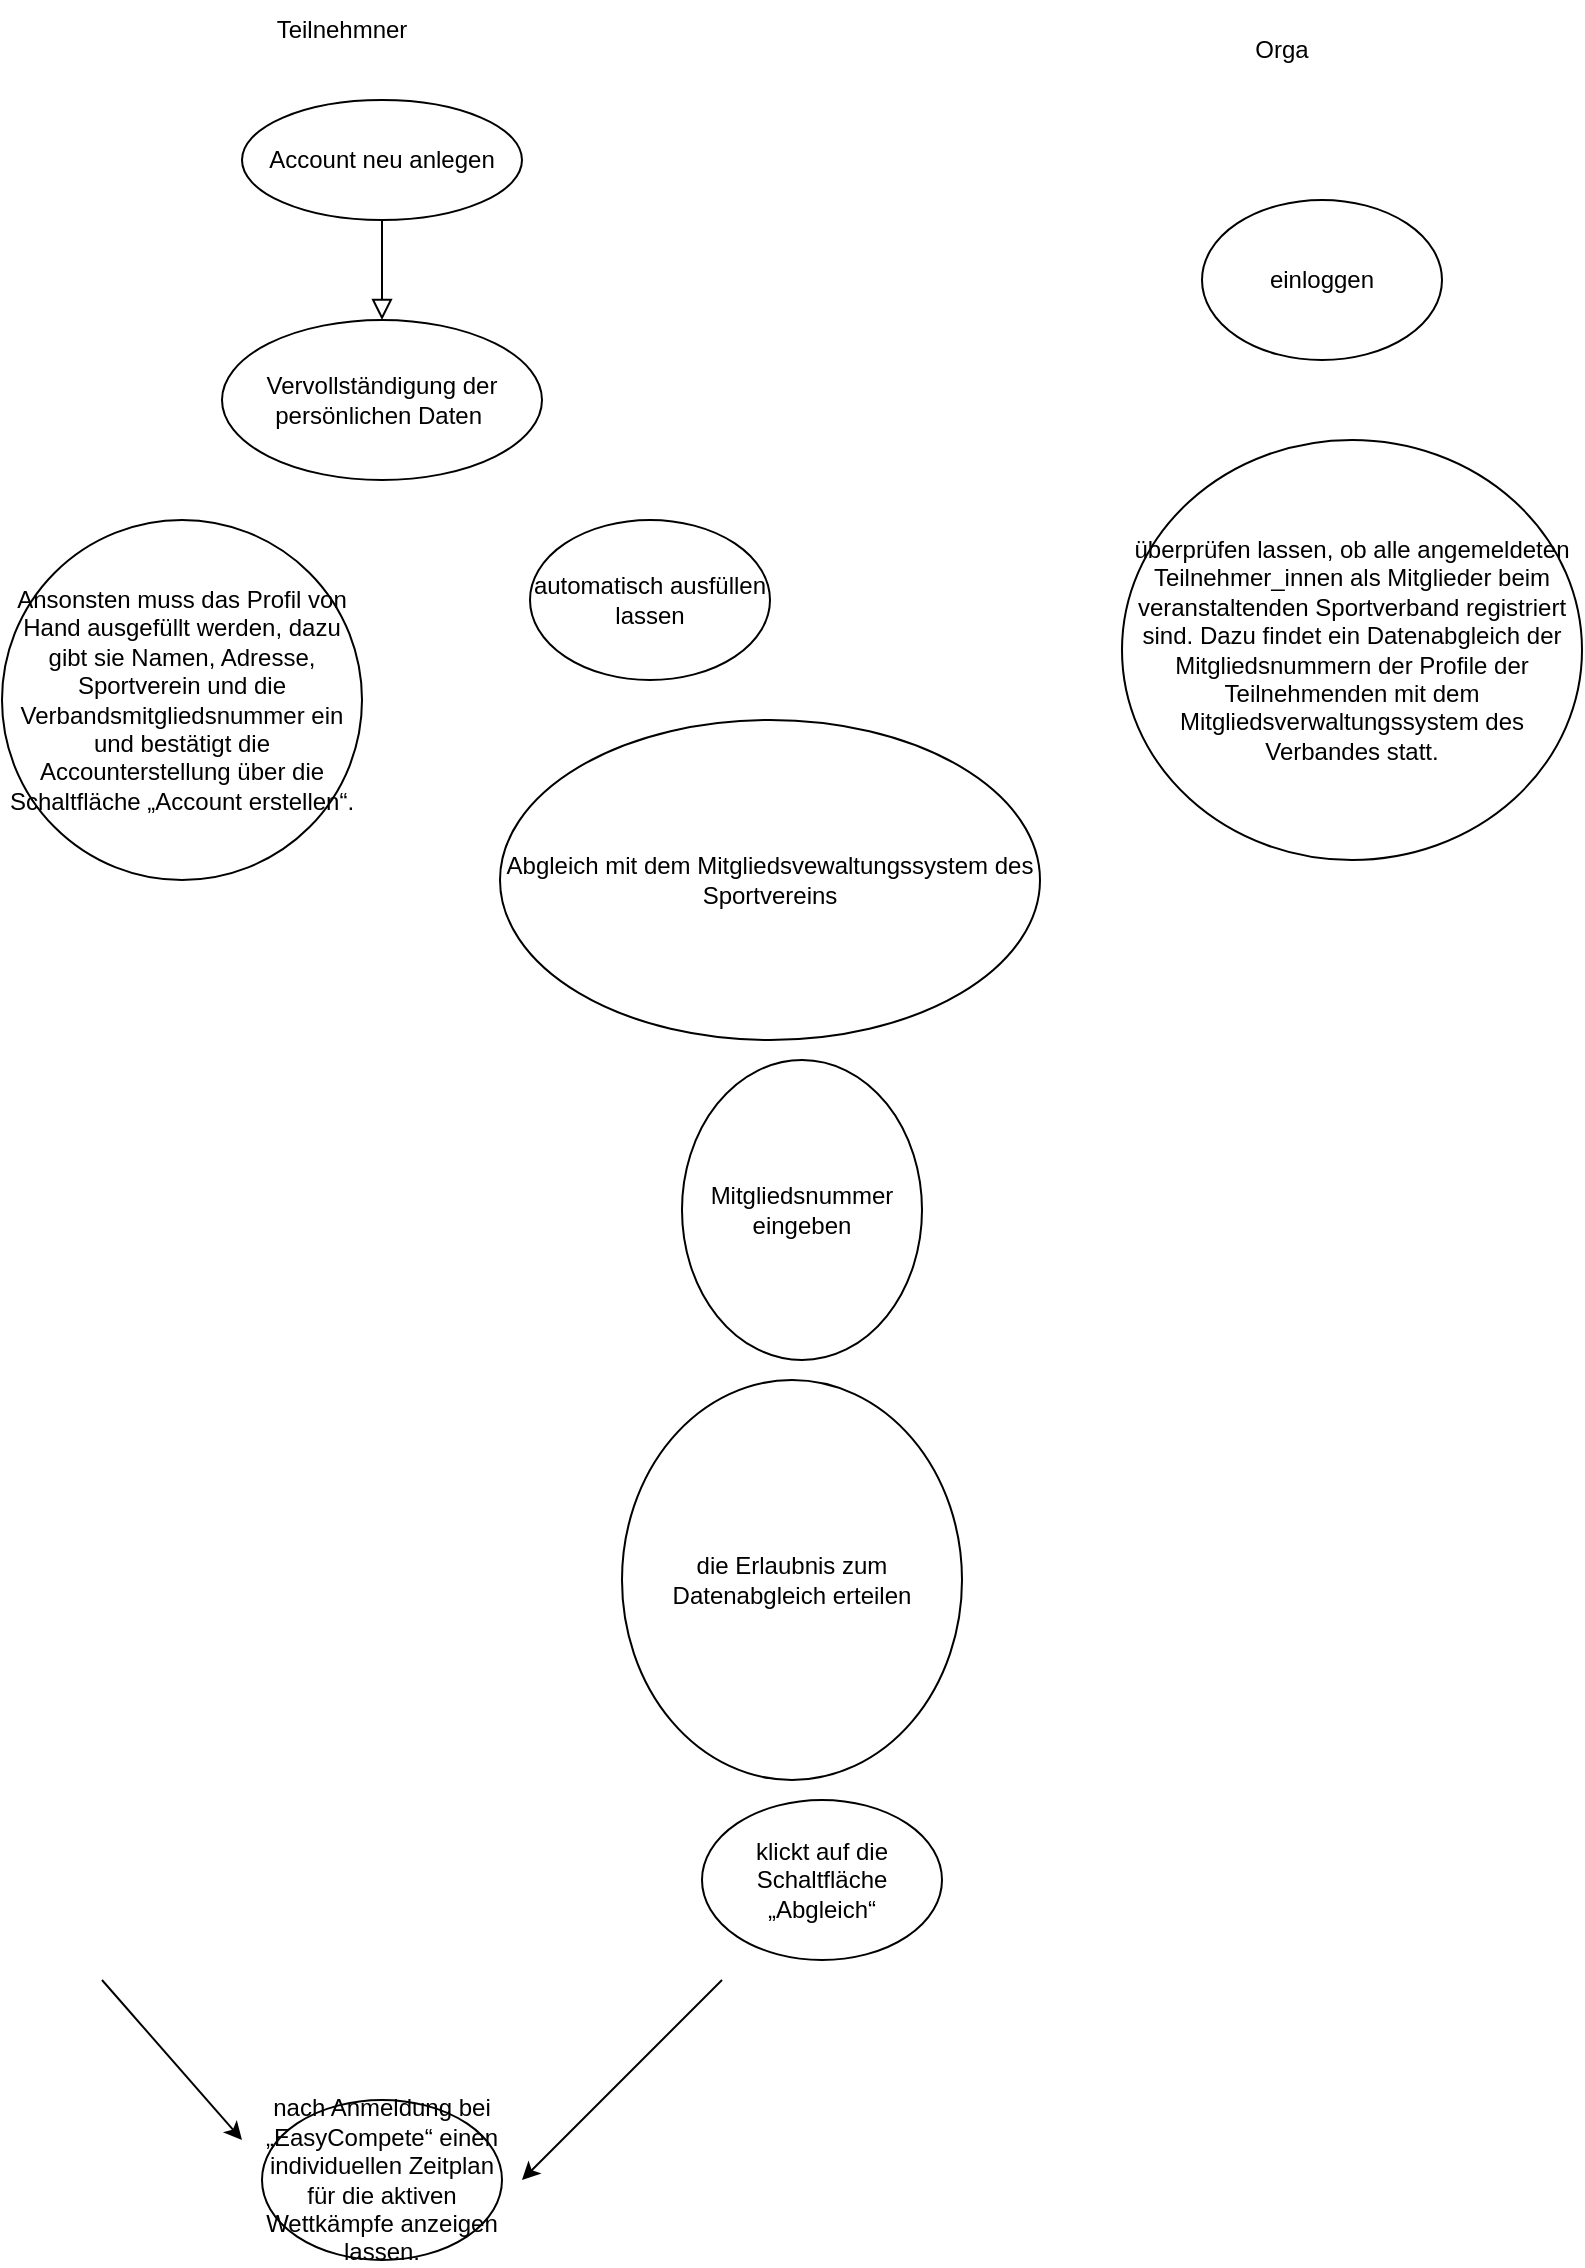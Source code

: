 <mxfile version="15.7.0" type="github">
  <diagram id="C5RBs43oDa-KdzZeNtuy" name="Page-1">
    <mxGraphModel dx="874" dy="514" grid="1" gridSize="10" guides="1" tooltips="1" connect="1" arrows="1" fold="1" page="1" pageScale="1" pageWidth="827" pageHeight="1169" math="0" shadow="0">
      <root>
        <mxCell id="WIyWlLk6GJQsqaUBKTNV-0" />
        <mxCell id="WIyWlLk6GJQsqaUBKTNV-1" parent="WIyWlLk6GJQsqaUBKTNV-0" />
        <mxCell id="WIyWlLk6GJQsqaUBKTNV-2" value="" style="rounded=0;html=1;jettySize=auto;orthogonalLoop=1;fontSize=11;endArrow=block;endFill=0;endSize=8;strokeWidth=1;shadow=0;labelBackgroundColor=none;edgeStyle=orthogonalEdgeStyle;" parent="WIyWlLk6GJQsqaUBKTNV-1" edge="1">
          <mxGeometry relative="1" as="geometry">
            <mxPoint x="220" y="120" as="sourcePoint" />
            <mxPoint x="220" y="170" as="targetPoint" />
          </mxGeometry>
        </mxCell>
        <mxCell id="h4LUE6Xv-uTvkPFXBO63-0" value="Account neu anlegen" style="ellipse;whiteSpace=wrap;html=1;" vertex="1" parent="WIyWlLk6GJQsqaUBKTNV-1">
          <mxGeometry x="150" y="60" width="140" height="60" as="geometry" />
        </mxCell>
        <mxCell id="h4LUE6Xv-uTvkPFXBO63-1" value="Vervollständigung der persönlichen Daten&amp;nbsp;" style="ellipse;whiteSpace=wrap;html=1;" vertex="1" parent="WIyWlLk6GJQsqaUBKTNV-1">
          <mxGeometry x="140" y="170" width="160" height="80" as="geometry" />
        </mxCell>
        <mxCell id="h4LUE6Xv-uTvkPFXBO63-2" value="automatisch ausfüllen lassen" style="ellipse;whiteSpace=wrap;html=1;" vertex="1" parent="WIyWlLk6GJQsqaUBKTNV-1">
          <mxGeometry x="294" y="270" width="120" height="80" as="geometry" />
        </mxCell>
        <mxCell id="h4LUE6Xv-uTvkPFXBO63-3" value="Abgleich mit dem Mitgliedsvewaltungssystem des Sportvereins" style="ellipse;whiteSpace=wrap;html=1;" vertex="1" parent="WIyWlLk6GJQsqaUBKTNV-1">
          <mxGeometry x="279" y="370" width="270" height="160" as="geometry" />
        </mxCell>
        <mxCell id="h4LUE6Xv-uTvkPFXBO63-4" value="Mitgliedsnummer eingeben" style="ellipse;whiteSpace=wrap;html=1;" vertex="1" parent="WIyWlLk6GJQsqaUBKTNV-1">
          <mxGeometry x="370" y="540" width="120" height="150" as="geometry" />
        </mxCell>
        <mxCell id="h4LUE6Xv-uTvkPFXBO63-5" value="die Erlaubnis zum Datenabgleich erteilen" style="ellipse;whiteSpace=wrap;html=1;" vertex="1" parent="WIyWlLk6GJQsqaUBKTNV-1">
          <mxGeometry x="340" y="700" width="170" height="200" as="geometry" />
        </mxCell>
        <mxCell id="h4LUE6Xv-uTvkPFXBO63-6" value="klickt auf die Schaltfläche „Abgleich“" style="ellipse;whiteSpace=wrap;html=1;" vertex="1" parent="WIyWlLk6GJQsqaUBKTNV-1">
          <mxGeometry x="380" y="910" width="120" height="80" as="geometry" />
        </mxCell>
        <mxCell id="h4LUE6Xv-uTvkPFXBO63-7" value="Ansonsten muss das Profil von Hand ausgefüllt werden, dazu gibt sie Namen, Adresse, Sportverein und die Verbandsmitgliedsnummer ein und bestätigt die Accounterstellung über die Schaltfläche „Account erstellen“." style="ellipse;whiteSpace=wrap;html=1;" vertex="1" parent="WIyWlLk6GJQsqaUBKTNV-1">
          <mxGeometry x="30" y="270" width="180" height="180" as="geometry" />
        </mxCell>
        <mxCell id="h4LUE6Xv-uTvkPFXBO63-8" value="nach Anmeldung bei „EasyCompete“ einen individuellen Zeitplan für die aktiven Wettkämpfe anzeigen lassen." style="ellipse;whiteSpace=wrap;html=1;" vertex="1" parent="WIyWlLk6GJQsqaUBKTNV-1">
          <mxGeometry x="160" y="1060" width="120" height="80" as="geometry" />
        </mxCell>
        <mxCell id="h4LUE6Xv-uTvkPFXBO63-9" value="" style="endArrow=classic;html=1;rounded=0;" edge="1" parent="WIyWlLk6GJQsqaUBKTNV-1">
          <mxGeometry width="50" height="50" relative="1" as="geometry">
            <mxPoint x="390" y="1000" as="sourcePoint" />
            <mxPoint x="290" y="1100" as="targetPoint" />
            <Array as="points" />
          </mxGeometry>
        </mxCell>
        <mxCell id="h4LUE6Xv-uTvkPFXBO63-10" value="" style="endArrow=classic;html=1;rounded=0;" edge="1" parent="WIyWlLk6GJQsqaUBKTNV-1">
          <mxGeometry width="50" height="50" relative="1" as="geometry">
            <mxPoint x="80" y="1000" as="sourcePoint" />
            <mxPoint x="150" y="1080" as="targetPoint" />
            <Array as="points" />
          </mxGeometry>
        </mxCell>
        <mxCell id="h4LUE6Xv-uTvkPFXBO63-12" value="Teilnehmner" style="text;html=1;strokeColor=none;fillColor=none;align=center;verticalAlign=middle;whiteSpace=wrap;rounded=0;" vertex="1" parent="WIyWlLk6GJQsqaUBKTNV-1">
          <mxGeometry x="170" y="10" width="60" height="30" as="geometry" />
        </mxCell>
        <mxCell id="h4LUE6Xv-uTvkPFXBO63-13" value="Orga&lt;br&gt;" style="text;html=1;strokeColor=none;fillColor=none;align=center;verticalAlign=middle;whiteSpace=wrap;rounded=0;" vertex="1" parent="WIyWlLk6GJQsqaUBKTNV-1">
          <mxGeometry x="640" y="20" width="60" height="30" as="geometry" />
        </mxCell>
        <mxCell id="h4LUE6Xv-uTvkPFXBO63-14" value="einloggen&lt;br&gt;" style="ellipse;whiteSpace=wrap;html=1;" vertex="1" parent="WIyWlLk6GJQsqaUBKTNV-1">
          <mxGeometry x="630" y="110" width="120" height="80" as="geometry" />
        </mxCell>
        <mxCell id="h4LUE6Xv-uTvkPFXBO63-15" value="überprüfen lassen, ob alle angemeldeten Teilnehmer_innen als Mitglieder beim veranstaltenden Sportverband registriert sind. Dazu findet ein Datenabgleich der Mitgliedsnummern der Profile der Teilnehmenden mit dem Mitgliedsverwaltungssystem des Verbandes statt." style="ellipse;whiteSpace=wrap;html=1;" vertex="1" parent="WIyWlLk6GJQsqaUBKTNV-1">
          <mxGeometry x="590" y="230" width="230" height="210" as="geometry" />
        </mxCell>
      </root>
    </mxGraphModel>
  </diagram>
</mxfile>
